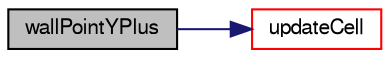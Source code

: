 digraph "wallPointYPlus"
{
  bgcolor="transparent";
  edge [fontname="FreeSans",fontsize="10",labelfontname="FreeSans",labelfontsize="10"];
  node [fontname="FreeSans",fontsize="10",shape=record];
  rankdir="LR";
  Node3 [label="wallPointYPlus",height=0.2,width=0.4,color="black", fillcolor="grey75", style="filled", fontcolor="black"];
  Node3 -> Node4 [color="midnightblue",fontsize="10",style="solid",fontname="FreeSans"];
  Node4 [label="updateCell",height=0.2,width=0.4,color="red",URL="$a22910.html#adf2ba92e647458af53e5f866e68867e5",tooltip="Influence of neighbouring face. "];
}
